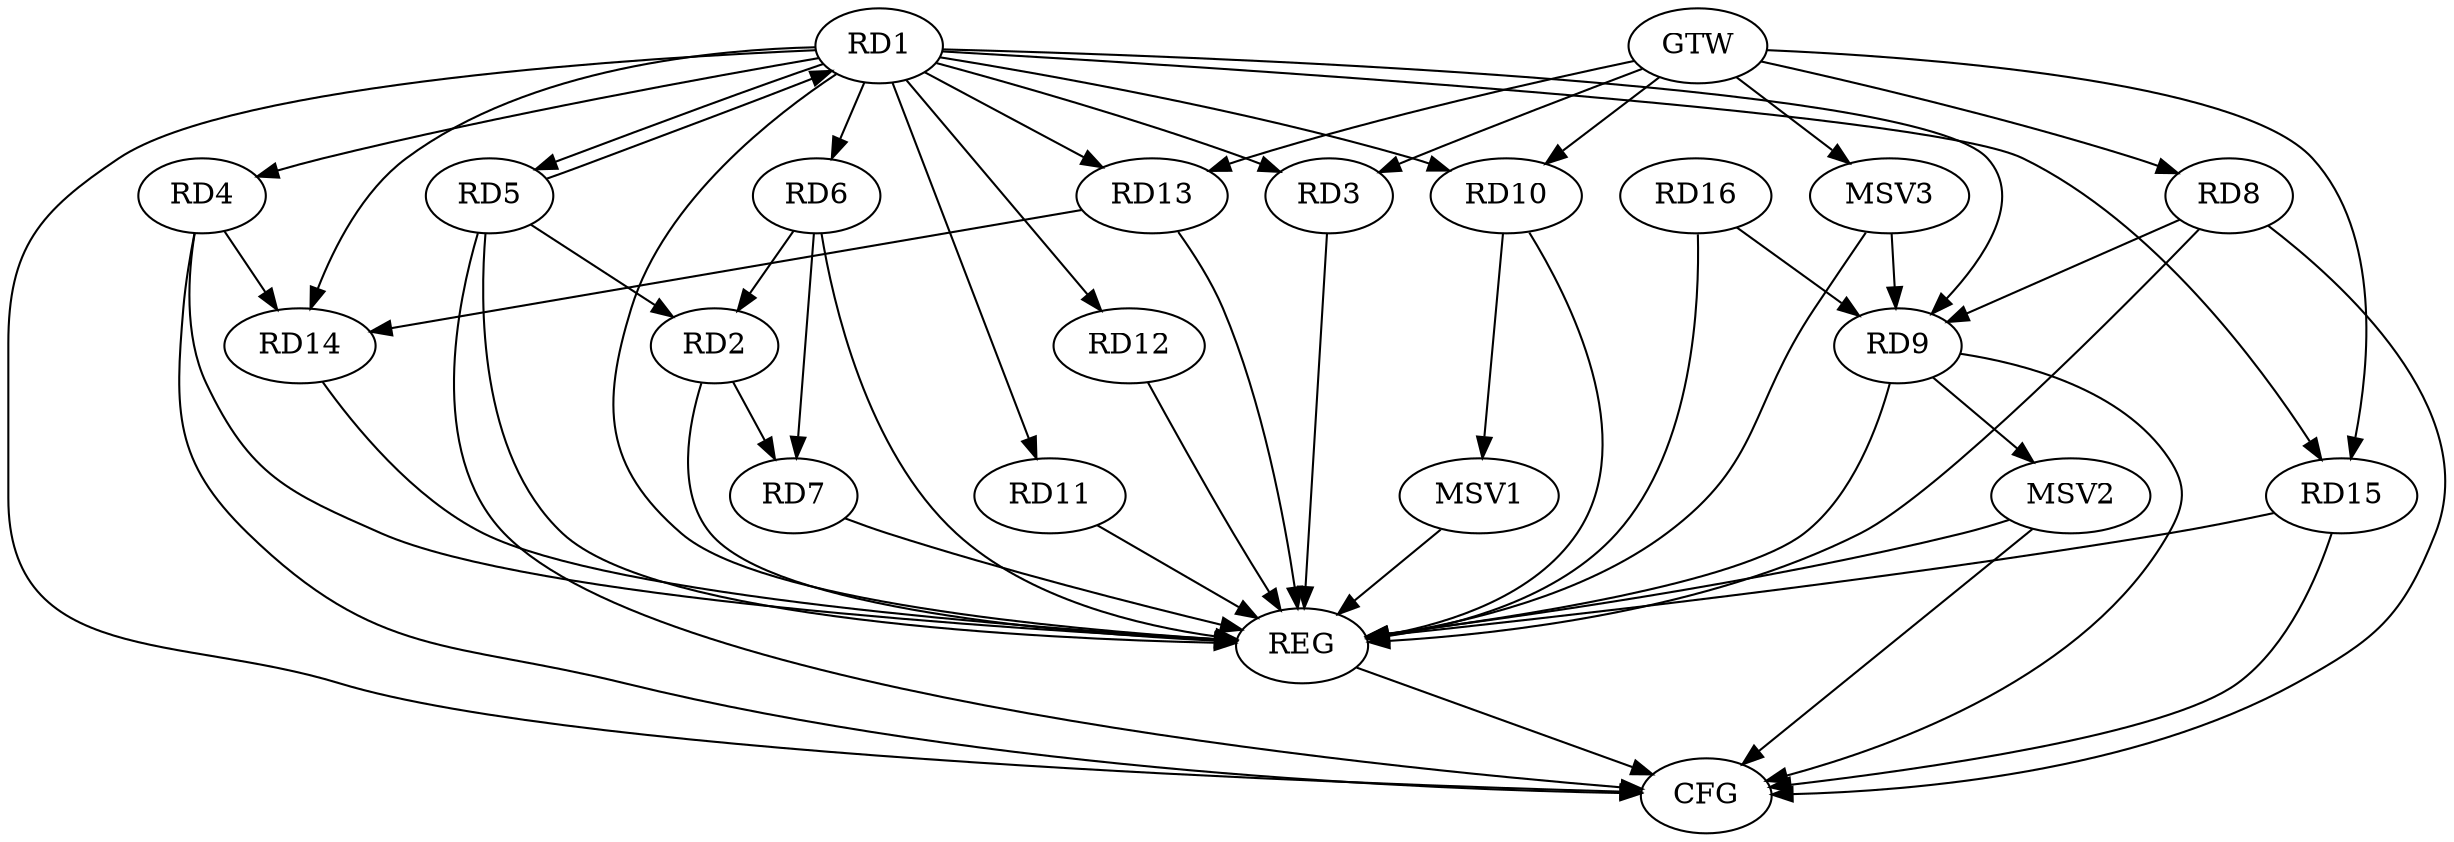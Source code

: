 strict digraph G {
  RD1 [ label="RD1" ];
  RD2 [ label="RD2" ];
  RD3 [ label="RD3" ];
  RD4 [ label="RD4" ];
  RD5 [ label="RD5" ];
  RD6 [ label="RD6" ];
  RD7 [ label="RD7" ];
  RD8 [ label="RD8" ];
  RD9 [ label="RD9" ];
  RD10 [ label="RD10" ];
  RD11 [ label="RD11" ];
  RD12 [ label="RD12" ];
  RD13 [ label="RD13" ];
  RD14 [ label="RD14" ];
  RD15 [ label="RD15" ];
  RD16 [ label="RD16" ];
  GTW [ label="GTW" ];
  REG [ label="REG" ];
  CFG [ label="CFG" ];
  MSV1 [ label="MSV1" ];
  MSV2 [ label="MSV2" ];
  MSV3 [ label="MSV3" ];
  RD5 -> RD1;
  RD1 -> RD9;
  RD1 -> RD14;
  RD5 -> RD2;
  RD6 -> RD2;
  RD2 -> RD7;
  RD4 -> RD14;
  RD6 -> RD7;
  RD8 -> RD9;
  RD16 -> RD9;
  RD13 -> RD14;
  GTW -> RD3;
  GTW -> RD8;
  GTW -> RD10;
  GTW -> RD13;
  GTW -> RD15;
  RD1 -> REG;
  RD2 -> REG;
  RD3 -> REG;
  RD4 -> REG;
  RD5 -> REG;
  RD6 -> REG;
  RD7 -> REG;
  RD8 -> REG;
  RD9 -> REG;
  RD10 -> REG;
  RD11 -> REG;
  RD12 -> REG;
  RD13 -> REG;
  RD14 -> REG;
  RD15 -> REG;
  RD16 -> REG;
  RD9 -> CFG;
  RD8 -> CFG;
  RD4 -> CFG;
  RD15 -> CFG;
  RD1 -> CFG;
  RD5 -> CFG;
  REG -> CFG;
  RD1 -> RD3;
  RD1 -> RD11;
  RD1 -> RD6;
  RD1 -> RD12;
  RD1 -> RD5;
  RD1 -> RD13;
  RD1 -> RD4;
  RD1 -> RD10;
  RD1 -> RD15;
  RD10 -> MSV1;
  MSV1 -> REG;
  RD9 -> MSV2;
  MSV2 -> REG;
  MSV2 -> CFG;
  MSV3 -> RD9;
  GTW -> MSV3;
  MSV3 -> REG;
}
